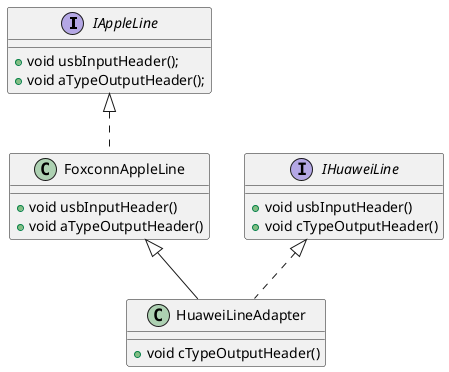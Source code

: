 @startuml

interface IAppleLine {

    + void usbInputHeader();
    + void aTypeOutputHeader();
}

interface IHuaweiLine {
    + void usbInputHeader()
    + void cTypeOutputHeader()
}

class FoxconnAppleLine implements IAppleLine {
    + void usbInputHeader()
    + void aTypeOutputHeader()
}

class HuaweiLineAdapter extends FoxconnAppleLine implements IHuaweiLine {
    + void cTypeOutputHeader()
}

@enduml